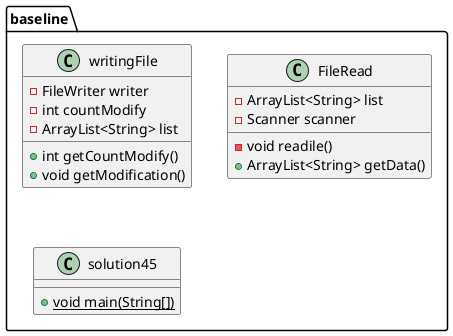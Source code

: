 @startuml
class baseline.writingFile {
- FileWriter writer
- int countModify
- ArrayList<String> list
+ int getCountModify()
+ void getModification()
}
class baseline.FileRead {
- ArrayList<String> list
- Scanner scanner
- void readile()
+ ArrayList<String> getData()
}
class baseline.solution45 {
+ {static} void main(String[])
}
@enduml